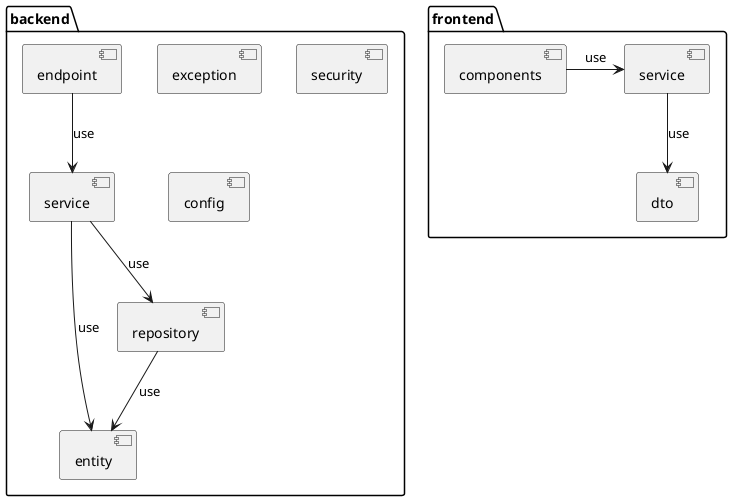 @startuml modules

package backend {
    [service] as backend_service
    [endpoint]
    [entity]
    [exception]
    [repository]
    [security]
    [config]

    endpoint --> backend_service: use
    backend_service -> entity: use
    repository --> entity: use
    backend_service --> repository: use
}

package frontend {
    [service] as service_frontend
    [dto]
    [components]

    components -> service_frontend: use
    service_frontend --> dto: use
}

@enduml